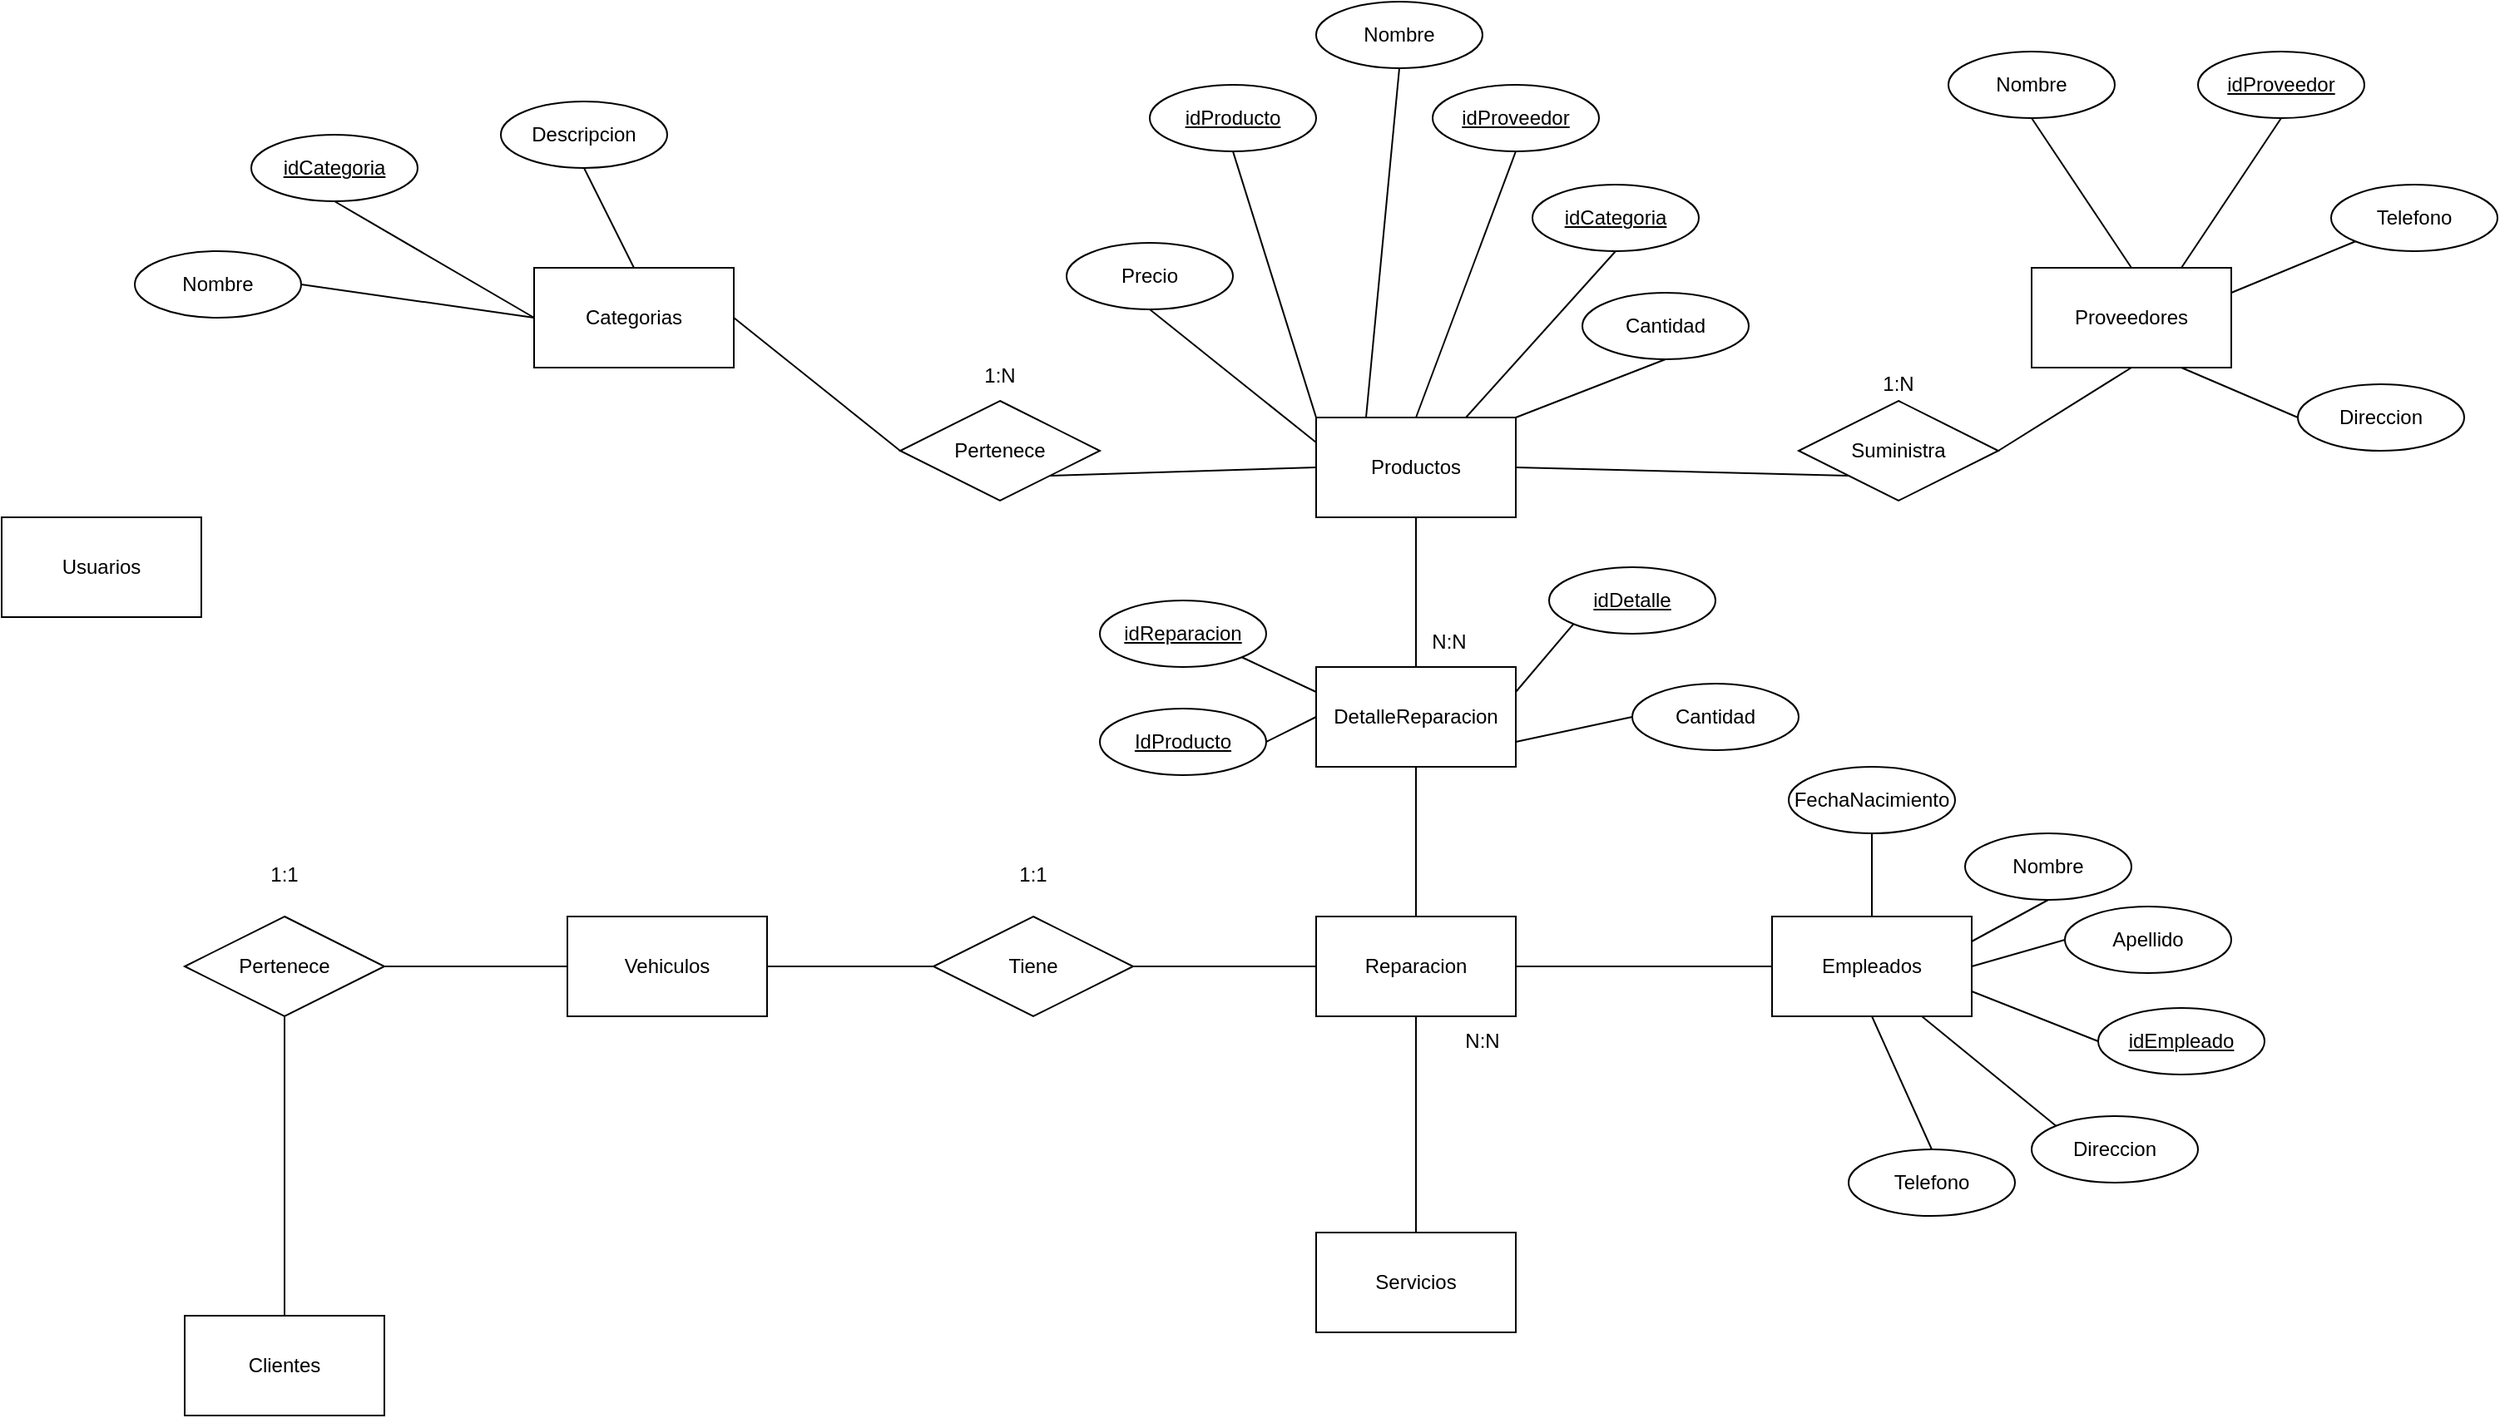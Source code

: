 <mxfile version="21.5.0" type="device">
  <diagram name="Página-1" id="kac2BEM-9cZxaE3mptBS">
    <mxGraphModel dx="1650" dy="526" grid="1" gridSize="10" guides="1" tooltips="1" connect="1" arrows="1" fold="1" page="1" pageScale="1" pageWidth="827" pageHeight="1169" math="0" shadow="0">
      <root>
        <mxCell id="0" />
        <mxCell id="1" parent="0" />
        <mxCell id="J24xXQee5H6xprU6zJPP-1" value="Empleados" style="rounded=0;whiteSpace=wrap;html=1;" parent="1" vertex="1">
          <mxGeometry x="344" y="570" width="120" height="60" as="geometry" />
        </mxCell>
        <mxCell id="J24xXQee5H6xprU6zJPP-2" value="Clientes" style="rounded=0;whiteSpace=wrap;html=1;" parent="1" vertex="1">
          <mxGeometry x="-610" y="810" width="120" height="60" as="geometry" />
        </mxCell>
        <mxCell id="J24xXQee5H6xprU6zJPP-3" value="Proveedores&lt;br&gt;" style="rounded=0;whiteSpace=wrap;html=1;" parent="1" vertex="1">
          <mxGeometry x="500" y="180" width="120" height="60" as="geometry" />
        </mxCell>
        <mxCell id="J24xXQee5H6xprU6zJPP-4" value="Productos" style="rounded=0;whiteSpace=wrap;html=1;" parent="1" vertex="1">
          <mxGeometry x="70" y="270" width="120" height="60" as="geometry" />
        </mxCell>
        <mxCell id="J24xXQee5H6xprU6zJPP-5" value="Categorias" style="rounded=0;whiteSpace=wrap;html=1;" parent="1" vertex="1">
          <mxGeometry x="-400" y="180" width="120" height="60" as="geometry" />
        </mxCell>
        <mxCell id="J24xXQee5H6xprU6zJPP-6" value="Vehiculos" style="rounded=0;whiteSpace=wrap;html=1;" parent="1" vertex="1">
          <mxGeometry x="-380" y="570" width="120" height="60" as="geometry" />
        </mxCell>
        <mxCell id="J24xXQee5H6xprU6zJPP-7" value="Usuarios" style="rounded=0;whiteSpace=wrap;html=1;" parent="1" vertex="1">
          <mxGeometry x="-720" y="330" width="120" height="60" as="geometry" />
        </mxCell>
        <mxCell id="J24xXQee5H6xprU6zJPP-8" value="Servicios" style="rounded=0;whiteSpace=wrap;html=1;" parent="1" vertex="1">
          <mxGeometry x="70" y="760" width="120" height="60" as="geometry" />
        </mxCell>
        <mxCell id="J24xXQee5H6xprU6zJPP-27" value="Pertenece" style="shape=rhombus;perimeter=rhombusPerimeter;whiteSpace=wrap;html=1;align=center;" parent="1" vertex="1">
          <mxGeometry x="-180" y="260" width="120" height="60" as="geometry" />
        </mxCell>
        <mxCell id="J24xXQee5H6xprU6zJPP-28" value="Suministra" style="shape=rhombus;perimeter=rhombusPerimeter;whiteSpace=wrap;html=1;align=center;" parent="1" vertex="1">
          <mxGeometry x="360" y="260" width="120" height="60" as="geometry" />
        </mxCell>
        <mxCell id="J24xXQee5H6xprU6zJPP-30" value="" style="endArrow=none;html=1;rounded=0;entryX=0;entryY=1;entryDx=0;entryDy=0;" parent="1" target="J24xXQee5H6xprU6zJPP-28" edge="1">
          <mxGeometry relative="1" as="geometry">
            <mxPoint x="190" y="300" as="sourcePoint" />
            <mxPoint x="120" y="340" as="targetPoint" />
          </mxGeometry>
        </mxCell>
        <mxCell id="J24xXQee5H6xprU6zJPP-31" value="" style="endArrow=none;html=1;rounded=0;entryX=1;entryY=0.5;entryDx=0;entryDy=0;exitX=0;exitY=0.5;exitDx=0;exitDy=0;" parent="1" source="J24xXQee5H6xprU6zJPP-27" target="J24xXQee5H6xprU6zJPP-5" edge="1">
          <mxGeometry relative="1" as="geometry">
            <mxPoint x="-20" y="60" as="sourcePoint" />
            <mxPoint x="140" y="60" as="targetPoint" />
          </mxGeometry>
        </mxCell>
        <mxCell id="J24xXQee5H6xprU6zJPP-32" value="" style="endArrow=none;html=1;rounded=0;entryX=1;entryY=1;entryDx=0;entryDy=0;exitX=0;exitY=0.5;exitDx=0;exitDy=0;" parent="1" source="J24xXQee5H6xprU6zJPP-4" target="J24xXQee5H6xprU6zJPP-27" edge="1">
          <mxGeometry relative="1" as="geometry">
            <mxPoint x="264" y="155" as="sourcePoint" />
            <mxPoint x="330" y="90" as="targetPoint" />
          </mxGeometry>
        </mxCell>
        <mxCell id="J24xXQee5H6xprU6zJPP-33" value="" style="endArrow=none;html=1;rounded=0;entryX=0.5;entryY=1;entryDx=0;entryDy=0;exitX=1;exitY=0.5;exitDx=0;exitDy=0;" parent="1" source="J24xXQee5H6xprU6zJPP-28" target="J24xXQee5H6xprU6zJPP-3" edge="1">
          <mxGeometry relative="1" as="geometry">
            <mxPoint x="-440" y="400" as="sourcePoint" />
            <mxPoint x="-280" y="400" as="targetPoint" />
          </mxGeometry>
        </mxCell>
        <mxCell id="J24xXQee5H6xprU6zJPP-35" value="1:N" style="text;html=1;strokeColor=none;fillColor=none;align=center;verticalAlign=middle;whiteSpace=wrap;rounded=0;" parent="1" vertex="1">
          <mxGeometry x="-150" y="230" width="60" height="30" as="geometry" />
        </mxCell>
        <mxCell id="J24xXQee5H6xprU6zJPP-36" value="1:N" style="text;html=1;strokeColor=none;fillColor=none;align=center;verticalAlign=middle;whiteSpace=wrap;rounded=0;" parent="1" vertex="1">
          <mxGeometry x="390" y="235" width="60" height="30" as="geometry" />
        </mxCell>
        <mxCell id="D9o3CxzyPdpHj2qZswTR-1" value="" style="endArrow=none;html=1;rounded=0;exitX=0.5;exitY=0;exitDx=0;exitDy=0;entryX=0.5;entryY=1;entryDx=0;entryDy=0;" edge="1" parent="1" source="J24xXQee5H6xprU6zJPP-2" target="D9o3CxzyPdpHj2qZswTR-2">
          <mxGeometry width="50" height="50" relative="1" as="geometry">
            <mxPoint x="-60" y="440" as="sourcePoint" />
            <mxPoint x="-480" y="550" as="targetPoint" />
          </mxGeometry>
        </mxCell>
        <mxCell id="D9o3CxzyPdpHj2qZswTR-2" value="Pertenece" style="shape=rhombus;perimeter=rhombusPerimeter;whiteSpace=wrap;html=1;align=center;" vertex="1" parent="1">
          <mxGeometry x="-610" y="570" width="120" height="60" as="geometry" />
        </mxCell>
        <mxCell id="D9o3CxzyPdpHj2qZswTR-3" value="" style="endArrow=none;html=1;rounded=0;exitX=1;exitY=0.5;exitDx=0;exitDy=0;entryX=0;entryY=0.5;entryDx=0;entryDy=0;" edge="1" parent="1" source="D9o3CxzyPdpHj2qZswTR-2" target="J24xXQee5H6xprU6zJPP-6">
          <mxGeometry width="50" height="50" relative="1" as="geometry">
            <mxPoint x="-540" y="760" as="sourcePoint" />
            <mxPoint x="-450" y="665" as="targetPoint" />
          </mxGeometry>
        </mxCell>
        <mxCell id="D9o3CxzyPdpHj2qZswTR-4" value="1:1" style="text;html=1;strokeColor=none;fillColor=none;align=center;verticalAlign=middle;whiteSpace=wrap;rounded=0;" vertex="1" parent="1">
          <mxGeometry x="-580" y="530" width="60" height="30" as="geometry" />
        </mxCell>
        <mxCell id="D9o3CxzyPdpHj2qZswTR-5" value="Reparacion" style="rounded=0;whiteSpace=wrap;html=1;" vertex="1" parent="1">
          <mxGeometry x="70" y="570" width="120" height="60" as="geometry" />
        </mxCell>
        <mxCell id="D9o3CxzyPdpHj2qZswTR-6" value="" style="endArrow=none;html=1;rounded=0;fontStyle=1;exitX=0.5;exitY=1;exitDx=0;exitDy=0;entryX=0.5;entryY=0;entryDx=0;entryDy=0;" edge="1" parent="1" source="D9o3CxzyPdpHj2qZswTR-5" target="J24xXQee5H6xprU6zJPP-8">
          <mxGeometry width="50" height="50" relative="1" as="geometry">
            <mxPoint x="-10" y="740" as="sourcePoint" />
            <mxPoint x="-50" y="800" as="targetPoint" />
          </mxGeometry>
        </mxCell>
        <mxCell id="D9o3CxzyPdpHj2qZswTR-7" value="" style="endArrow=none;html=1;rounded=0;entryX=0;entryY=0.5;entryDx=0;entryDy=0;exitX=1;exitY=0.5;exitDx=0;exitDy=0;" edge="1" parent="1" source="D9o3CxzyPdpHj2qZswTR-5" target="J24xXQee5H6xprU6zJPP-1">
          <mxGeometry width="50" height="50" relative="1" as="geometry">
            <mxPoint y="660" as="sourcePoint" />
            <mxPoint x="130" y="664" as="targetPoint" />
          </mxGeometry>
        </mxCell>
        <mxCell id="D9o3CxzyPdpHj2qZswTR-8" value="N:N" style="text;html=1;strokeColor=none;fillColor=none;align=center;verticalAlign=middle;whiteSpace=wrap;rounded=0;" vertex="1" parent="1">
          <mxGeometry x="140" y="630" width="60" height="30" as="geometry" />
        </mxCell>
        <mxCell id="D9o3CxzyPdpHj2qZswTR-10" value="" style="endArrow=none;html=1;rounded=0;exitX=1;exitY=0.5;exitDx=0;exitDy=0;entryX=0;entryY=0.5;entryDx=0;entryDy=0;" edge="1" parent="1" source="J24xXQee5H6xprU6zJPP-6" target="D9o3CxzyPdpHj2qZswTR-14">
          <mxGeometry width="50" height="50" relative="1" as="geometry">
            <mxPoint x="-60" y="440" as="sourcePoint" />
            <mxPoint x="-190" y="600" as="targetPoint" />
          </mxGeometry>
        </mxCell>
        <mxCell id="D9o3CxzyPdpHj2qZswTR-14" value="Tiene" style="shape=rhombus;perimeter=rhombusPerimeter;whiteSpace=wrap;html=1;align=center;" vertex="1" parent="1">
          <mxGeometry x="-160" y="570" width="120" height="60" as="geometry" />
        </mxCell>
        <mxCell id="D9o3CxzyPdpHj2qZswTR-15" value="1:1" style="text;html=1;strokeColor=none;fillColor=none;align=center;verticalAlign=middle;whiteSpace=wrap;rounded=0;" vertex="1" parent="1">
          <mxGeometry x="-130" y="530" width="60" height="30" as="geometry" />
        </mxCell>
        <mxCell id="D9o3CxzyPdpHj2qZswTR-16" value="" style="endArrow=none;html=1;rounded=0;exitX=1;exitY=0.5;exitDx=0;exitDy=0;entryX=0;entryY=0.5;entryDx=0;entryDy=0;" edge="1" parent="1" source="D9o3CxzyPdpHj2qZswTR-14" target="D9o3CxzyPdpHj2qZswTR-5">
          <mxGeometry relative="1" as="geometry">
            <mxPoint x="-110" y="410" as="sourcePoint" />
            <mxPoint x="50" y="410" as="targetPoint" />
          </mxGeometry>
        </mxCell>
        <mxCell id="D9o3CxzyPdpHj2qZswTR-18" value="" style="endArrow=none;html=1;rounded=0;entryX=0.5;entryY=1;entryDx=0;entryDy=0;exitX=0.5;exitY=0;exitDx=0;exitDy=0;" edge="1" parent="1" source="D9o3CxzyPdpHj2qZswTR-22" target="J24xXQee5H6xprU6zJPP-4">
          <mxGeometry relative="1" as="geometry">
            <mxPoint x="130" y="420" as="sourcePoint" />
            <mxPoint x="324" y="255" as="targetPoint" />
          </mxGeometry>
        </mxCell>
        <mxCell id="D9o3CxzyPdpHj2qZswTR-19" value="" style="endArrow=none;html=1;rounded=0;entryX=0.5;entryY=1;entryDx=0;entryDy=0;exitX=0.5;exitY=0;exitDx=0;exitDy=0;" edge="1" parent="1" source="D9o3CxzyPdpHj2qZswTR-5" target="D9o3CxzyPdpHj2qZswTR-22">
          <mxGeometry relative="1" as="geometry">
            <mxPoint x="90" y="370" as="sourcePoint" />
            <mxPoint x="130" y="480" as="targetPoint" />
          </mxGeometry>
        </mxCell>
        <mxCell id="D9o3CxzyPdpHj2qZswTR-21" value="N:N" style="text;html=1;strokeColor=none;fillColor=none;align=center;verticalAlign=middle;whiteSpace=wrap;rounded=0;" vertex="1" parent="1">
          <mxGeometry x="120" y="390" width="60" height="30" as="geometry" />
        </mxCell>
        <mxCell id="D9o3CxzyPdpHj2qZswTR-22" value="DetalleReparacion" style="rounded=0;whiteSpace=wrap;html=1;" vertex="1" parent="1">
          <mxGeometry x="70" y="420" width="120" height="60" as="geometry" />
        </mxCell>
        <mxCell id="D9o3CxzyPdpHj2qZswTR-26" value="Direccion" style="ellipse;whiteSpace=wrap;html=1;align=center;" vertex="1" parent="1">
          <mxGeometry x="660" y="250" width="100" height="40" as="geometry" />
        </mxCell>
        <mxCell id="D9o3CxzyPdpHj2qZswTR-27" value="idCategoria" style="ellipse;whiteSpace=wrap;html=1;align=center;fontStyle=4;" vertex="1" parent="1">
          <mxGeometry x="-570" y="100" width="100" height="40" as="geometry" />
        </mxCell>
        <mxCell id="D9o3CxzyPdpHj2qZswTR-28" value="Nombre" style="ellipse;whiteSpace=wrap;html=1;align=center;" vertex="1" parent="1">
          <mxGeometry x="-640" y="170" width="100" height="40" as="geometry" />
        </mxCell>
        <mxCell id="D9o3CxzyPdpHj2qZswTR-29" value="Descripcion" style="ellipse;whiteSpace=wrap;html=1;align=center;" vertex="1" parent="1">
          <mxGeometry x="-420" y="80" width="100" height="40" as="geometry" />
        </mxCell>
        <mxCell id="D9o3CxzyPdpHj2qZswTR-31" value="" style="endArrow=none;html=1;rounded=0;exitX=0.5;exitY=1;exitDx=0;exitDy=0;entryX=0;entryY=0.5;entryDx=0;entryDy=0;" edge="1" parent="1" source="D9o3CxzyPdpHj2qZswTR-27" target="J24xXQee5H6xprU6zJPP-5">
          <mxGeometry relative="1" as="geometry">
            <mxPoint x="-180" y="450" as="sourcePoint" />
            <mxPoint x="-320" y="380" as="targetPoint" />
          </mxGeometry>
        </mxCell>
        <mxCell id="D9o3CxzyPdpHj2qZswTR-32" value="" style="endArrow=none;html=1;rounded=0;exitX=0.5;exitY=1;exitDx=0;exitDy=0;entryX=0.5;entryY=0;entryDx=0;entryDy=0;" edge="1" parent="1" source="D9o3CxzyPdpHj2qZswTR-29" target="J24xXQee5H6xprU6zJPP-5">
          <mxGeometry relative="1" as="geometry">
            <mxPoint x="-510" y="150" as="sourcePoint" />
            <mxPoint x="-390" y="220" as="targetPoint" />
          </mxGeometry>
        </mxCell>
        <mxCell id="D9o3CxzyPdpHj2qZswTR-33" value="" style="endArrow=none;html=1;rounded=0;exitX=1;exitY=0.5;exitDx=0;exitDy=0;entryX=0;entryY=0.5;entryDx=0;entryDy=0;" edge="1" parent="1" source="D9o3CxzyPdpHj2qZswTR-28" target="J24xXQee5H6xprU6zJPP-5">
          <mxGeometry relative="1" as="geometry">
            <mxPoint x="-500" y="160" as="sourcePoint" />
            <mxPoint x="-380" y="230" as="targetPoint" />
          </mxGeometry>
        </mxCell>
        <mxCell id="D9o3CxzyPdpHj2qZswTR-34" value="idProveedor" style="ellipse;whiteSpace=wrap;html=1;align=center;fontStyle=4;" vertex="1" parent="1">
          <mxGeometry x="600" y="50" width="100" height="40" as="geometry" />
        </mxCell>
        <mxCell id="D9o3CxzyPdpHj2qZswTR-35" value="Nombre" style="ellipse;whiteSpace=wrap;html=1;align=center;" vertex="1" parent="1">
          <mxGeometry x="450" y="50" width="100" height="40" as="geometry" />
        </mxCell>
        <mxCell id="D9o3CxzyPdpHj2qZswTR-36" value="Telefono" style="ellipse;whiteSpace=wrap;html=1;align=center;" vertex="1" parent="1">
          <mxGeometry x="680" y="130" width="100" height="40" as="geometry" />
        </mxCell>
        <mxCell id="D9o3CxzyPdpHj2qZswTR-39" value="" style="endArrow=none;html=1;rounded=0;exitX=0.5;exitY=1;exitDx=0;exitDy=0;entryX=0.5;entryY=0;entryDx=0;entryDy=0;" edge="1" parent="1" source="D9o3CxzyPdpHj2qZswTR-35" target="J24xXQee5H6xprU6zJPP-3">
          <mxGeometry relative="1" as="geometry">
            <mxPoint x="220" y="450" as="sourcePoint" />
            <mxPoint x="380" y="450" as="targetPoint" />
          </mxGeometry>
        </mxCell>
        <mxCell id="D9o3CxzyPdpHj2qZswTR-40" value="" style="endArrow=none;html=1;rounded=0;entryX=0.5;entryY=1;entryDx=0;entryDy=0;exitX=0.75;exitY=0;exitDx=0;exitDy=0;" edge="1" parent="1" source="J24xXQee5H6xprU6zJPP-3" target="D9o3CxzyPdpHj2qZswTR-34">
          <mxGeometry relative="1" as="geometry">
            <mxPoint x="220" y="450" as="sourcePoint" />
            <mxPoint x="380" y="450" as="targetPoint" />
          </mxGeometry>
        </mxCell>
        <mxCell id="D9o3CxzyPdpHj2qZswTR-41" value="" style="endArrow=none;html=1;rounded=0;entryX=0;entryY=1;entryDx=0;entryDy=0;exitX=1;exitY=0.25;exitDx=0;exitDy=0;" edge="1" parent="1" source="J24xXQee5H6xprU6zJPP-3" target="D9o3CxzyPdpHj2qZswTR-36">
          <mxGeometry relative="1" as="geometry">
            <mxPoint x="620" y="280" as="sourcePoint" />
            <mxPoint x="380" y="450" as="targetPoint" />
          </mxGeometry>
        </mxCell>
        <mxCell id="D9o3CxzyPdpHj2qZswTR-42" value="" style="endArrow=none;html=1;rounded=0;entryX=0;entryY=0.5;entryDx=0;entryDy=0;exitX=0.75;exitY=1;exitDx=0;exitDy=0;" edge="1" parent="1" source="J24xXQee5H6xprU6zJPP-3" target="D9o3CxzyPdpHj2qZswTR-26">
          <mxGeometry relative="1" as="geometry">
            <mxPoint x="220" y="450" as="sourcePoint" />
            <mxPoint x="380" y="450" as="targetPoint" />
          </mxGeometry>
        </mxCell>
        <mxCell id="D9o3CxzyPdpHj2qZswTR-43" value="Nombre" style="ellipse;whiteSpace=wrap;html=1;align=center;" vertex="1" parent="1">
          <mxGeometry x="70" y="20" width="100" height="40" as="geometry" />
        </mxCell>
        <mxCell id="D9o3CxzyPdpHj2qZswTR-44" value="idProducto" style="ellipse;whiteSpace=wrap;html=1;align=center;fontStyle=4;" vertex="1" parent="1">
          <mxGeometry x="-30" y="70" width="100" height="40" as="geometry" />
        </mxCell>
        <mxCell id="D9o3CxzyPdpHj2qZswTR-45" value="" style="endArrow=none;html=1;rounded=0;exitX=0.5;exitY=1;exitDx=0;exitDy=0;entryX=0;entryY=0;entryDx=0;entryDy=0;" edge="1" parent="1" source="D9o3CxzyPdpHj2qZswTR-44" target="J24xXQee5H6xprU6zJPP-4">
          <mxGeometry relative="1" as="geometry">
            <mxPoint x="220" y="450" as="sourcePoint" />
            <mxPoint x="380" y="450" as="targetPoint" />
          </mxGeometry>
        </mxCell>
        <mxCell id="D9o3CxzyPdpHj2qZswTR-46" value="" style="endArrow=none;html=1;rounded=0;exitX=0.5;exitY=1;exitDx=0;exitDy=0;entryX=0.25;entryY=0;entryDx=0;entryDy=0;" edge="1" parent="1" source="D9o3CxzyPdpHj2qZswTR-43" target="J24xXQee5H6xprU6zJPP-4">
          <mxGeometry relative="1" as="geometry">
            <mxPoint x="220" y="450" as="sourcePoint" />
            <mxPoint x="380" y="450" as="targetPoint" />
          </mxGeometry>
        </mxCell>
        <mxCell id="D9o3CxzyPdpHj2qZswTR-48" value="idProveedor" style="ellipse;whiteSpace=wrap;html=1;align=center;fontStyle=4;" vertex="1" parent="1">
          <mxGeometry x="140" y="70" width="100" height="40" as="geometry" />
        </mxCell>
        <mxCell id="D9o3CxzyPdpHj2qZswTR-49" value="idCategoria" style="ellipse;whiteSpace=wrap;html=1;align=center;fontStyle=4;" vertex="1" parent="1">
          <mxGeometry x="200" y="130" width="100" height="40" as="geometry" />
        </mxCell>
        <mxCell id="D9o3CxzyPdpHj2qZswTR-50" value="" style="endArrow=none;html=1;rounded=0;exitX=0.5;exitY=1;exitDx=0;exitDy=0;entryX=0.5;entryY=0;entryDx=0;entryDy=0;" edge="1" parent="1" source="D9o3CxzyPdpHj2qZswTR-48" target="J24xXQee5H6xprU6zJPP-4">
          <mxGeometry relative="1" as="geometry">
            <mxPoint x="180" y="270" as="sourcePoint" />
            <mxPoint x="340" y="270" as="targetPoint" />
          </mxGeometry>
        </mxCell>
        <mxCell id="D9o3CxzyPdpHj2qZswTR-51" value="" style="endArrow=none;html=1;rounded=0;exitX=0.5;exitY=1;exitDx=0;exitDy=0;entryX=0.75;entryY=0;entryDx=0;entryDy=0;" edge="1" parent="1" source="D9o3CxzyPdpHj2qZswTR-49" target="J24xXQee5H6xprU6zJPP-4">
          <mxGeometry relative="1" as="geometry">
            <mxPoint x="180" y="270" as="sourcePoint" />
            <mxPoint x="340" y="270" as="targetPoint" />
          </mxGeometry>
        </mxCell>
        <mxCell id="D9o3CxzyPdpHj2qZswTR-52" value="Precio" style="ellipse;whiteSpace=wrap;html=1;align=center;" vertex="1" parent="1">
          <mxGeometry x="-80" y="165" width="100" height="40" as="geometry" />
        </mxCell>
        <mxCell id="D9o3CxzyPdpHj2qZswTR-53" value="" style="endArrow=none;html=1;rounded=0;exitX=0.5;exitY=1;exitDx=0;exitDy=0;entryX=0;entryY=0.25;entryDx=0;entryDy=0;" edge="1" parent="1" source="D9o3CxzyPdpHj2qZswTR-52" target="J24xXQee5H6xprU6zJPP-4">
          <mxGeometry relative="1" as="geometry">
            <mxPoint x="-20" y="270" as="sourcePoint" />
            <mxPoint x="140" y="270" as="targetPoint" />
          </mxGeometry>
        </mxCell>
        <mxCell id="D9o3CxzyPdpHj2qZswTR-55" value="Cantidad" style="ellipse;whiteSpace=wrap;html=1;align=center;" vertex="1" parent="1">
          <mxGeometry x="230" y="195" width="100" height="40" as="geometry" />
        </mxCell>
        <mxCell id="D9o3CxzyPdpHj2qZswTR-60" value="" style="endArrow=none;html=1;rounded=0;entryX=0.5;entryY=1;entryDx=0;entryDy=0;exitX=1;exitY=0;exitDx=0;exitDy=0;" edge="1" parent="1" source="J24xXQee5H6xprU6zJPP-4" target="D9o3CxzyPdpHj2qZswTR-55">
          <mxGeometry relative="1" as="geometry">
            <mxPoint x="90" y="270" as="sourcePoint" />
            <mxPoint x="250" y="270" as="targetPoint" />
          </mxGeometry>
        </mxCell>
        <mxCell id="D9o3CxzyPdpHj2qZswTR-61" value="idReparacion" style="ellipse;whiteSpace=wrap;html=1;align=center;fontStyle=4;" vertex="1" parent="1">
          <mxGeometry x="-60" y="380" width="100" height="40" as="geometry" />
        </mxCell>
        <mxCell id="D9o3CxzyPdpHj2qZswTR-63" value="IdProducto" style="ellipse;whiteSpace=wrap;html=1;align=center;fontStyle=4;" vertex="1" parent="1">
          <mxGeometry x="-60" y="445" width="100" height="40" as="geometry" />
        </mxCell>
        <mxCell id="D9o3CxzyPdpHj2qZswTR-65" value="idDetalle" style="ellipse;whiteSpace=wrap;html=1;align=center;fontStyle=4;" vertex="1" parent="1">
          <mxGeometry x="210" y="360" width="100" height="40" as="geometry" />
        </mxCell>
        <mxCell id="D9o3CxzyPdpHj2qZswTR-66" value="Cantidad" style="ellipse;whiteSpace=wrap;html=1;align=center;" vertex="1" parent="1">
          <mxGeometry x="260" y="430" width="100" height="40" as="geometry" />
        </mxCell>
        <mxCell id="D9o3CxzyPdpHj2qZswTR-67" value="" style="endArrow=none;html=1;rounded=0;exitX=1;exitY=1;exitDx=0;exitDy=0;entryX=0;entryY=0.25;entryDx=0;entryDy=0;" edge="1" parent="1" source="D9o3CxzyPdpHj2qZswTR-61" target="D9o3CxzyPdpHj2qZswTR-22">
          <mxGeometry relative="1" as="geometry">
            <mxPoint x="160" y="470" as="sourcePoint" />
            <mxPoint x="320" y="470" as="targetPoint" />
          </mxGeometry>
        </mxCell>
        <mxCell id="D9o3CxzyPdpHj2qZswTR-68" value="" style="endArrow=none;html=1;rounded=0;exitX=1;exitY=0.5;exitDx=0;exitDy=0;entryX=0;entryY=0.5;entryDx=0;entryDy=0;" edge="1" parent="1" source="D9o3CxzyPdpHj2qZswTR-63" target="D9o3CxzyPdpHj2qZswTR-22">
          <mxGeometry relative="1" as="geometry">
            <mxPoint x="160" y="470" as="sourcePoint" />
            <mxPoint x="320" y="470" as="targetPoint" />
          </mxGeometry>
        </mxCell>
        <mxCell id="D9o3CxzyPdpHj2qZswTR-69" value="" style="endArrow=none;html=1;rounded=0;exitX=0;exitY=1;exitDx=0;exitDy=0;entryX=1;entryY=0.25;entryDx=0;entryDy=0;" edge="1" parent="1" source="D9o3CxzyPdpHj2qZswTR-65" target="D9o3CxzyPdpHj2qZswTR-22">
          <mxGeometry relative="1" as="geometry">
            <mxPoint x="160" y="470" as="sourcePoint" />
            <mxPoint x="320" y="470" as="targetPoint" />
          </mxGeometry>
        </mxCell>
        <mxCell id="D9o3CxzyPdpHj2qZswTR-71" value="" style="endArrow=none;html=1;rounded=0;exitX=1;exitY=0.75;exitDx=0;exitDy=0;entryX=0;entryY=0.5;entryDx=0;entryDy=0;" edge="1" parent="1" source="D9o3CxzyPdpHj2qZswTR-22" target="D9o3CxzyPdpHj2qZswTR-66">
          <mxGeometry relative="1" as="geometry">
            <mxPoint x="160" y="470" as="sourcePoint" />
            <mxPoint x="320" y="470" as="targetPoint" />
          </mxGeometry>
        </mxCell>
        <mxCell id="D9o3CxzyPdpHj2qZswTR-72" value="Nombre" style="ellipse;whiteSpace=wrap;html=1;align=center;" vertex="1" parent="1">
          <mxGeometry x="460" y="520" width="100" height="40" as="geometry" />
        </mxCell>
        <mxCell id="D9o3CxzyPdpHj2qZswTR-73" value="Apellido" style="ellipse;whiteSpace=wrap;html=1;align=center;" vertex="1" parent="1">
          <mxGeometry x="520" y="564" width="100" height="40" as="geometry" />
        </mxCell>
        <mxCell id="D9o3CxzyPdpHj2qZswTR-75" value="Direccion" style="ellipse;whiteSpace=wrap;html=1;align=center;" vertex="1" parent="1">
          <mxGeometry x="500" y="690" width="100" height="40" as="geometry" />
        </mxCell>
        <mxCell id="D9o3CxzyPdpHj2qZswTR-76" value="Telefono" style="ellipse;whiteSpace=wrap;html=1;align=center;" vertex="1" parent="1">
          <mxGeometry x="390" y="710" width="100" height="40" as="geometry" />
        </mxCell>
        <mxCell id="D9o3CxzyPdpHj2qZswTR-77" value="FechaNacimiento" style="ellipse;whiteSpace=wrap;html=1;align=center;" vertex="1" parent="1">
          <mxGeometry x="354" y="480" width="100" height="40" as="geometry" />
        </mxCell>
        <mxCell id="D9o3CxzyPdpHj2qZswTR-78" value="" style="endArrow=none;html=1;rounded=0;exitX=0.5;exitY=1;exitDx=0;exitDy=0;entryX=0.5;entryY=0;entryDx=0;entryDy=0;" edge="1" parent="1" source="D9o3CxzyPdpHj2qZswTR-77" target="J24xXQee5H6xprU6zJPP-1">
          <mxGeometry relative="1" as="geometry">
            <mxPoint x="410" y="630" as="sourcePoint" />
            <mxPoint x="570" y="630" as="targetPoint" />
          </mxGeometry>
        </mxCell>
        <mxCell id="D9o3CxzyPdpHj2qZswTR-79" value="" style="endArrow=none;html=1;rounded=0;entryX=0.5;entryY=1;entryDx=0;entryDy=0;exitX=1;exitY=0.25;exitDx=0;exitDy=0;" edge="1" parent="1" source="J24xXQee5H6xprU6zJPP-1" target="D9o3CxzyPdpHj2qZswTR-72">
          <mxGeometry relative="1" as="geometry">
            <mxPoint x="410" y="630" as="sourcePoint" />
            <mxPoint x="570" y="630" as="targetPoint" />
          </mxGeometry>
        </mxCell>
        <mxCell id="D9o3CxzyPdpHj2qZswTR-80" value="" style="endArrow=none;html=1;rounded=0;entryX=0;entryY=0.5;entryDx=0;entryDy=0;exitX=1;exitY=0.5;exitDx=0;exitDy=0;" edge="1" parent="1" source="J24xXQee5H6xprU6zJPP-1" target="D9o3CxzyPdpHj2qZswTR-73">
          <mxGeometry relative="1" as="geometry">
            <mxPoint x="410" y="630" as="sourcePoint" />
            <mxPoint x="570" y="630" as="targetPoint" />
          </mxGeometry>
        </mxCell>
        <mxCell id="D9o3CxzyPdpHj2qZswTR-82" value="" style="endArrow=none;html=1;rounded=0;exitX=1;exitY=0.75;exitDx=0;exitDy=0;entryX=0;entryY=0.5;entryDx=0;entryDy=0;" edge="1" parent="1" source="J24xXQee5H6xprU6zJPP-1" target="D9o3CxzyPdpHj2qZswTR-85">
          <mxGeometry relative="1" as="geometry">
            <mxPoint x="410" y="630" as="sourcePoint" />
            <mxPoint x="520" y="645" as="targetPoint" />
          </mxGeometry>
        </mxCell>
        <mxCell id="D9o3CxzyPdpHj2qZswTR-83" value="" style="endArrow=none;html=1;rounded=0;exitX=0.75;exitY=1;exitDx=0;exitDy=0;entryX=0;entryY=0;entryDx=0;entryDy=0;" edge="1" parent="1" source="J24xXQee5H6xprU6zJPP-1" target="D9o3CxzyPdpHj2qZswTR-75">
          <mxGeometry relative="1" as="geometry">
            <mxPoint x="440" y="650" as="sourcePoint" />
            <mxPoint x="570" y="630" as="targetPoint" />
          </mxGeometry>
        </mxCell>
        <mxCell id="D9o3CxzyPdpHj2qZswTR-84" value="" style="endArrow=none;html=1;rounded=0;exitX=0.5;exitY=1;exitDx=0;exitDy=0;entryX=0.5;entryY=0;entryDx=0;entryDy=0;" edge="1" parent="1" source="J24xXQee5H6xprU6zJPP-1" target="D9o3CxzyPdpHj2qZswTR-76">
          <mxGeometry relative="1" as="geometry">
            <mxPoint x="410" y="630" as="sourcePoint" />
            <mxPoint x="570" y="630" as="targetPoint" />
          </mxGeometry>
        </mxCell>
        <mxCell id="D9o3CxzyPdpHj2qZswTR-85" value="idEmpleado" style="ellipse;whiteSpace=wrap;html=1;align=center;fontStyle=4;" vertex="1" parent="1">
          <mxGeometry x="540" y="625" width="100" height="40" as="geometry" />
        </mxCell>
      </root>
    </mxGraphModel>
  </diagram>
</mxfile>
